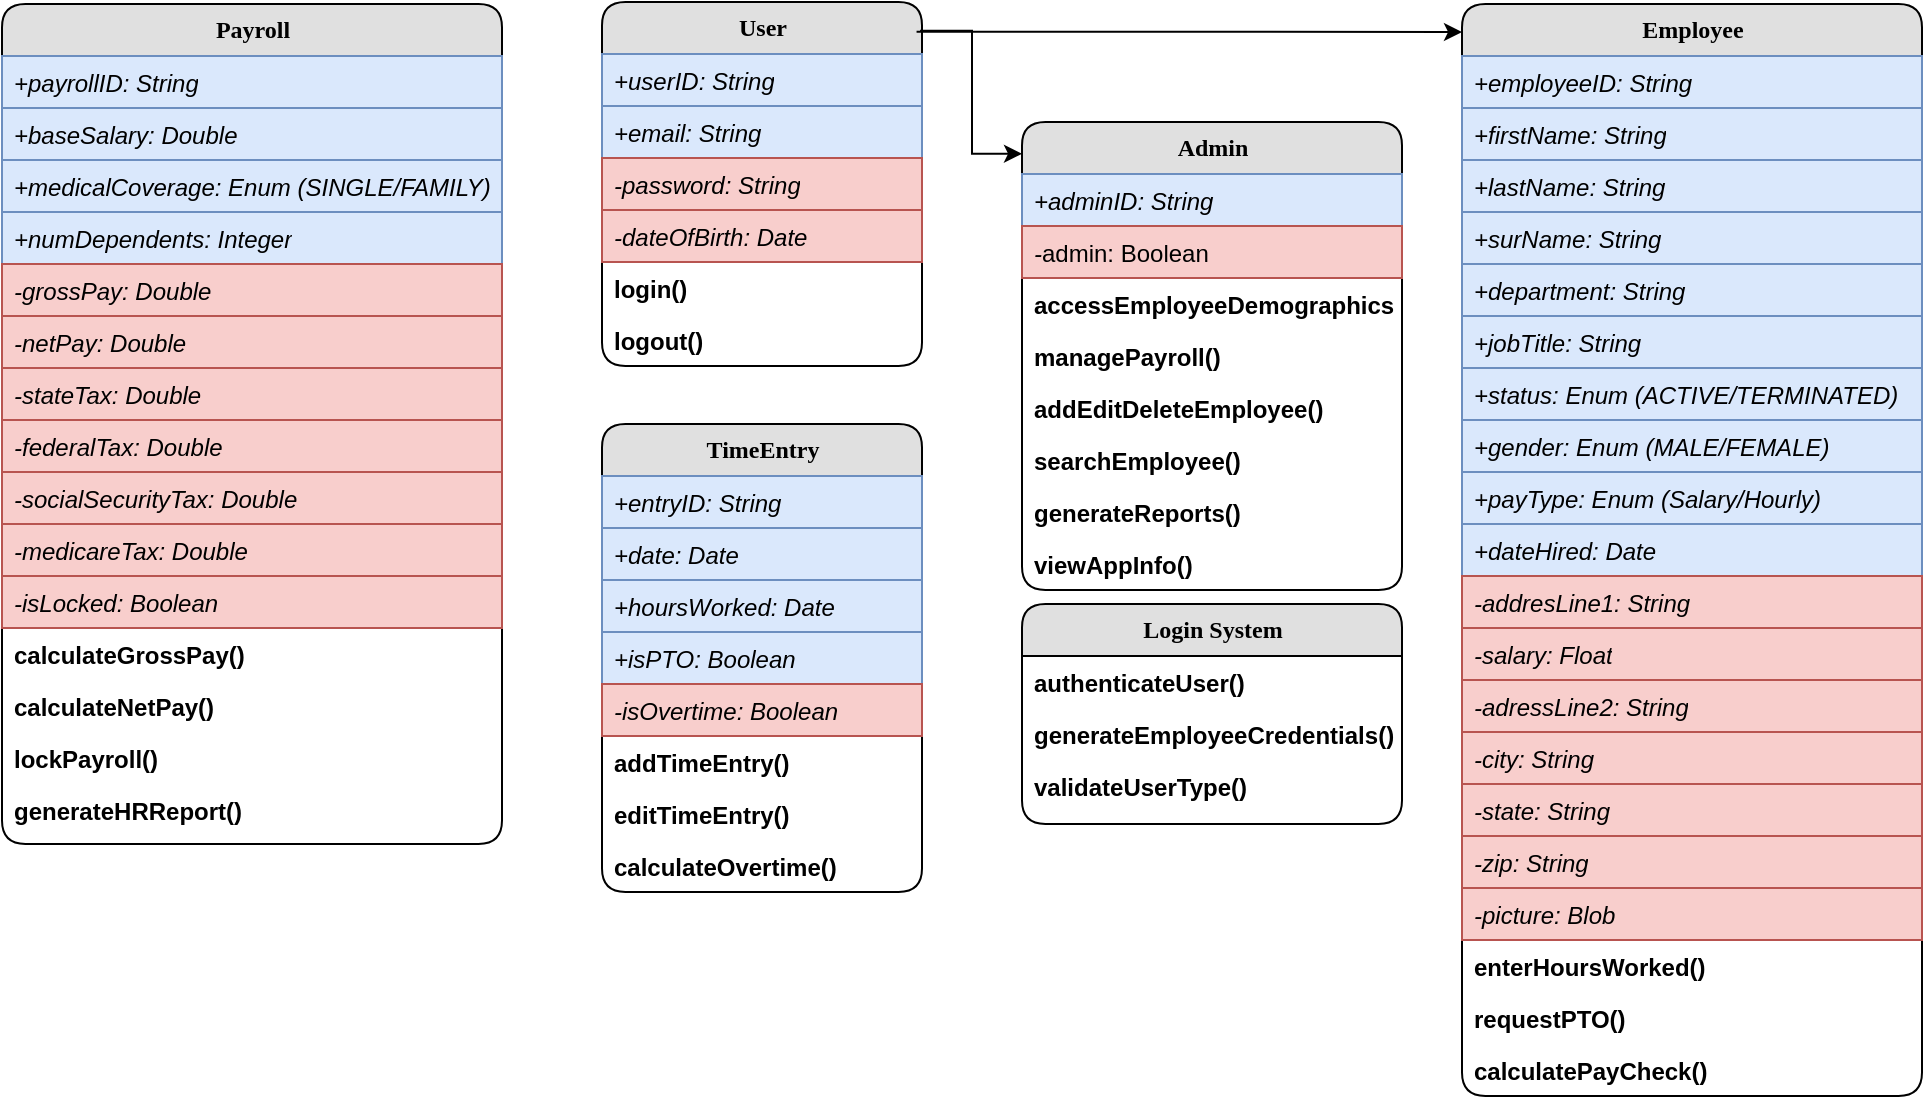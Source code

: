 <mxfile version="26.2.15">
  <diagram name="Page-1" id="b520641d-4fe3-3701-9064-5fc419738815">
    <mxGraphModel dx="2381" dy="660" grid="1" gridSize="10" guides="1" tooltips="1" connect="1" arrows="1" fold="1" page="1" pageScale="1" pageWidth="1100" pageHeight="850" background="none" math="0" shadow="0">
      <root>
        <mxCell id="0" />
        <mxCell id="1" parent="0" />
        <mxCell id="21ea969265ad0168-6" value="User" style="swimlane;html=1;fontStyle=1;childLayout=stackLayout;horizontal=1;startSize=26;fillColor=#e0e0e0;horizontalStack=0;resizeParent=1;resizeLast=0;collapsible=1;marginBottom=0;swimlaneFillColor=#ffffff;align=center;rounded=1;shadow=0;comic=0;labelBackgroundColor=none;strokeWidth=1;fontFamily=Verdana;fontSize=12;fontColor=#000000;" parent="1" vertex="1">
          <mxGeometry x="160" y="29" width="160" height="182" as="geometry" />
        </mxCell>
        <mxCell id="21ea969265ad0168-7" value="+userID: String" style="text;html=1;strokeColor=#6c8ebf;fillColor=#dae8fc;spacingLeft=4;spacingRight=4;whiteSpace=wrap;overflow=hidden;rotatable=0;points=[[0,0.5],[1,0.5]];portConstraint=eastwest;fontStyle=2;fontColor=#000000;" parent="21ea969265ad0168-6" vertex="1">
          <mxGeometry y="26" width="160" height="26" as="geometry" />
        </mxCell>
        <mxCell id="21ea969265ad0168-9" value="+email: String" style="text;html=1;strokeColor=#6c8ebf;fillColor=#dae8fc;spacingLeft=4;spacingRight=4;whiteSpace=wrap;overflow=hidden;rotatable=0;points=[[0,0.5],[1,0.5]];portConstraint=eastwest;fontStyle=2;fontColor=#000000;" parent="21ea969265ad0168-6" vertex="1">
          <mxGeometry y="52" width="160" height="26" as="geometry" />
        </mxCell>
        <mxCell id="21ea969265ad0168-8" value="-password: String" style="text;html=1;strokeColor=#b85450;fillColor=#f8cecc;spacingLeft=4;spacingRight=4;whiteSpace=wrap;overflow=hidden;rotatable=0;points=[[0,0.5],[1,0.5]];portConstraint=eastwest;fontStyle=2;fontColor=#000000;" parent="21ea969265ad0168-6" vertex="1">
          <mxGeometry y="78" width="160" height="26" as="geometry" />
        </mxCell>
        <mxCell id="rjfl3JfHMgW5dcPr067E-36" value="-dateOfBirth: Date" style="text;html=1;strokeColor=#b85450;fillColor=#f8cecc;spacingLeft=4;spacingRight=4;whiteSpace=wrap;overflow=hidden;rotatable=0;points=[[0,0.5],[1,0.5]];portConstraint=eastwest;fontStyle=2;fontColor=#000000;" parent="21ea969265ad0168-6" vertex="1">
          <mxGeometry y="104" width="160" height="26" as="geometry" />
        </mxCell>
        <mxCell id="rjfl3JfHMgW5dcPr067E-35" value="login()" style="text;html=1;strokeColor=none;fillColor=none;spacingLeft=4;spacingRight=4;whiteSpace=wrap;overflow=hidden;rotatable=0;points=[[0,0.5],[1,0.5]];portConstraint=eastwest;fontStyle=1;fontColor=#000000;" parent="21ea969265ad0168-6" vertex="1">
          <mxGeometry y="130" width="160" height="26" as="geometry" />
        </mxCell>
        <mxCell id="rjfl3JfHMgW5dcPr067E-34" value="logout()" style="text;html=1;strokeColor=none;fillColor=none;spacingLeft=4;spacingRight=4;whiteSpace=wrap;overflow=hidden;rotatable=0;points=[[0,0.5],[1,0.5]];portConstraint=eastwest;fontStyle=1;fontColor=#000000;" parent="21ea969265ad0168-6" vertex="1">
          <mxGeometry y="156" width="160" height="26" as="geometry" />
        </mxCell>
        <mxCell id="21ea969265ad0168-10" value="Admin" style="swimlane;html=1;fontStyle=1;childLayout=stackLayout;horizontal=1;startSize=26;fillColor=#e0e0e0;horizontalStack=0;resizeParent=1;resizeLast=0;collapsible=1;marginBottom=0;swimlaneFillColor=#ffffff;align=center;rounded=1;shadow=0;comic=0;labelBackgroundColor=none;strokeWidth=1;fontFamily=Verdana;fontSize=12;fontColor=#000000;" parent="1" vertex="1">
          <mxGeometry x="370" y="89" width="190" height="234" as="geometry" />
        </mxCell>
        <mxCell id="21ea969265ad0168-11" value="+adminID: String" style="text;html=1;strokeColor=#6c8ebf;fillColor=#dae8fc;spacingLeft=4;spacingRight=4;whiteSpace=wrap;overflow=hidden;rotatable=0;points=[[0,0.5],[1,0.5]];portConstraint=eastwest;fontStyle=2;fontColor=#000000;" parent="21ea969265ad0168-10" vertex="1">
          <mxGeometry y="26" width="190" height="26" as="geometry" />
        </mxCell>
        <mxCell id="rjfl3JfHMgW5dcPr067E-107" value="-&lt;span style=&quot;font-style: normal;&quot;&gt;admin: Boolean&lt;/span&gt;" style="text;html=1;strokeColor=#b85450;fillColor=#f8cecc;spacingLeft=4;spacingRight=4;whiteSpace=wrap;overflow=hidden;rotatable=0;points=[[0,0.5],[1,0.5]];portConstraint=eastwest;fontStyle=2;fontColor=#000000;" parent="21ea969265ad0168-10" vertex="1">
          <mxGeometry y="52" width="190" height="26" as="geometry" />
        </mxCell>
        <mxCell id="rjfl3JfHMgW5dcPr067E-38" value="accessEmployeeDemographics()" style="text;html=1;strokeColor=none;fillColor=none;spacingLeft=4;spacingRight=4;whiteSpace=wrap;overflow=hidden;rotatable=0;points=[[0,0.5],[1,0.5]];portConstraint=eastwest;fontStyle=1;fontColor=#000000;" parent="21ea969265ad0168-10" vertex="1">
          <mxGeometry y="78" width="190" height="26" as="geometry" />
        </mxCell>
        <mxCell id="rjfl3JfHMgW5dcPr067E-37" value="managePayroll()" style="text;html=1;strokeColor=none;fillColor=none;spacingLeft=4;spacingRight=4;whiteSpace=wrap;overflow=hidden;rotatable=0;points=[[0,0.5],[1,0.5]];portConstraint=eastwest;fontStyle=1;fontColor=#000000;" parent="21ea969265ad0168-10" vertex="1">
          <mxGeometry y="104" width="190" height="26" as="geometry" />
        </mxCell>
        <mxCell id="21ea969265ad0168-12" value="addEditDeleteEmployee()" style="text;html=1;strokeColor=none;fillColor=none;spacingLeft=4;spacingRight=4;whiteSpace=wrap;overflow=hidden;rotatable=0;points=[[0,0.5],[1,0.5]];portConstraint=eastwest;fontStyle=1;fontColor=#000000;" parent="21ea969265ad0168-10" vertex="1">
          <mxGeometry y="130" width="190" height="26" as="geometry" />
        </mxCell>
        <mxCell id="21ea969265ad0168-52" value="searchEmployee()" style="text;html=1;strokeColor=none;fillColor=none;spacingLeft=4;spacingRight=4;whiteSpace=wrap;overflow=hidden;rotatable=0;points=[[0,0.5],[1,0.5]];portConstraint=eastwest;fontStyle=1;fontColor=#000000;" parent="21ea969265ad0168-10" vertex="1">
          <mxGeometry y="156" width="190" height="26" as="geometry" />
        </mxCell>
        <mxCell id="21ea969265ad0168-13" value="generateReports()" style="text;html=1;strokeColor=none;fillColor=none;spacingLeft=4;spacingRight=4;whiteSpace=wrap;overflow=hidden;rotatable=0;points=[[0,0.5],[1,0.5]];portConstraint=eastwest;fontStyle=1;fontColor=#000000;" parent="21ea969265ad0168-10" vertex="1">
          <mxGeometry y="182" width="190" height="26" as="geometry" />
        </mxCell>
        <mxCell id="rjfl3JfHMgW5dcPr067E-46" value="viewAppInfo()" style="text;html=1;strokeColor=none;fillColor=none;spacingLeft=4;spacingRight=4;whiteSpace=wrap;overflow=hidden;rotatable=0;points=[[0,0.5],[1,0.5]];portConstraint=eastwest;fontStyle=1;fontColor=#000000;" parent="21ea969265ad0168-10" vertex="1">
          <mxGeometry y="208" width="190" height="26" as="geometry" />
        </mxCell>
        <mxCell id="21ea969265ad0168-14" value="Payroll" style="swimlane;html=1;fontStyle=1;childLayout=stackLayout;horizontal=1;startSize=26;fillColor=#e0e0e0;horizontalStack=0;resizeParent=1;resizeLast=0;collapsible=1;marginBottom=0;swimlaneFillColor=#ffffff;align=center;rounded=1;shadow=0;comic=0;labelBackgroundColor=none;strokeWidth=1;fontFamily=Verdana;fontSize=12;fontColor=#000000;" parent="1" vertex="1">
          <mxGeometry x="-140" y="30" width="250" height="420" as="geometry" />
        </mxCell>
        <mxCell id="21ea969265ad0168-15" value="+payrollID: String" style="text;html=1;strokeColor=#6c8ebf;fillColor=#dae8fc;spacingLeft=4;spacingRight=4;whiteSpace=wrap;overflow=hidden;rotatable=0;points=[[0,0.5],[1,0.5]];portConstraint=eastwest;fontStyle=2;fontColor=#000000;" parent="21ea969265ad0168-14" vertex="1">
          <mxGeometry y="26" width="250" height="26" as="geometry" />
        </mxCell>
        <mxCell id="21ea969265ad0168-16" value="+baseSalary: Double" style="text;html=1;strokeColor=#6c8ebf;fillColor=#dae8fc;spacingLeft=4;spacingRight=4;whiteSpace=wrap;overflow=hidden;rotatable=0;points=[[0,0.5],[1,0.5]];portConstraint=eastwest;fontStyle=2;fontColor=#000000;" parent="21ea969265ad0168-14" vertex="1">
          <mxGeometry y="52" width="250" height="26" as="geometry" />
        </mxCell>
        <mxCell id="21ea969265ad0168-17" value="+medicalCoverage: Enum (SINGLE/FAMILY)" style="text;html=1;strokeColor=#6c8ebf;fillColor=#dae8fc;spacingLeft=4;spacingRight=4;whiteSpace=wrap;overflow=hidden;rotatable=0;points=[[0,0.5],[1,0.5]];portConstraint=eastwest;fontStyle=2;fontColor=#000000;" parent="21ea969265ad0168-14" vertex="1">
          <mxGeometry y="78" width="250" height="26" as="geometry" />
        </mxCell>
        <mxCell id="rjfl3JfHMgW5dcPr067E-61" value="+numDependents: Integer" style="text;html=1;strokeColor=#6c8ebf;fillColor=#dae8fc;spacingLeft=4;spacingRight=4;whiteSpace=wrap;overflow=hidden;rotatable=0;points=[[0,0.5],[1,0.5]];portConstraint=eastwest;fontStyle=2;fontColor=#000000;" parent="21ea969265ad0168-14" vertex="1">
          <mxGeometry y="104" width="250" height="26" as="geometry" />
        </mxCell>
        <mxCell id="rjfl3JfHMgW5dcPr067E-62" value="-grossPay: Double" style="text;html=1;strokeColor=#b85450;fillColor=#f8cecc;spacingLeft=4;spacingRight=4;whiteSpace=wrap;overflow=hidden;rotatable=0;points=[[0,0.5],[1,0.5]];portConstraint=eastwest;fontStyle=2;fontColor=#000000;" parent="21ea969265ad0168-14" vertex="1">
          <mxGeometry y="130" width="250" height="26" as="geometry" />
        </mxCell>
        <mxCell id="rjfl3JfHMgW5dcPr067E-63" value="-netPay: Double" style="text;html=1;strokeColor=#b85450;fillColor=#f8cecc;spacingLeft=4;spacingRight=4;whiteSpace=wrap;overflow=hidden;rotatable=0;points=[[0,0.5],[1,0.5]];portConstraint=eastwest;fontStyle=2;fontColor=#000000;" parent="21ea969265ad0168-14" vertex="1">
          <mxGeometry y="156" width="250" height="26" as="geometry" />
        </mxCell>
        <mxCell id="rjfl3JfHMgW5dcPr067E-64" value="-stateTax: Double" style="text;html=1;strokeColor=#b85450;fillColor=#f8cecc;spacingLeft=4;spacingRight=4;whiteSpace=wrap;overflow=hidden;rotatable=0;points=[[0,0.5],[1,0.5]];portConstraint=eastwest;fontStyle=2;fontColor=#000000;" parent="21ea969265ad0168-14" vertex="1">
          <mxGeometry y="182" width="250" height="26" as="geometry" />
        </mxCell>
        <mxCell id="rjfl3JfHMgW5dcPr067E-65" value="-federalTax: Double" style="text;html=1;strokeColor=#b85450;fillColor=#f8cecc;spacingLeft=4;spacingRight=4;whiteSpace=wrap;overflow=hidden;rotatable=0;points=[[0,0.5],[1,0.5]];portConstraint=eastwest;fontStyle=2;fontColor=#000000;" parent="21ea969265ad0168-14" vertex="1">
          <mxGeometry y="208" width="250" height="26" as="geometry" />
        </mxCell>
        <mxCell id="rjfl3JfHMgW5dcPr067E-66" value="-socialSecurityTax: Double" style="text;html=1;strokeColor=#b85450;fillColor=#f8cecc;spacingLeft=4;spacingRight=4;whiteSpace=wrap;overflow=hidden;rotatable=0;points=[[0,0.5],[1,0.5]];portConstraint=eastwest;fontStyle=2;fontColor=#000000;" parent="21ea969265ad0168-14" vertex="1">
          <mxGeometry y="234" width="250" height="26" as="geometry" />
        </mxCell>
        <mxCell id="rjfl3JfHMgW5dcPr067E-67" value="-medicareTax: Double" style="text;html=1;strokeColor=#b85450;fillColor=#f8cecc;spacingLeft=4;spacingRight=4;whiteSpace=wrap;overflow=hidden;rotatable=0;points=[[0,0.5],[1,0.5]];portConstraint=eastwest;fontStyle=2;fontColor=#000000;" parent="21ea969265ad0168-14" vertex="1">
          <mxGeometry y="260" width="250" height="26" as="geometry" />
        </mxCell>
        <mxCell id="rjfl3JfHMgW5dcPr067E-68" value="-isLocked: Boolean" style="text;html=1;strokeColor=#b85450;fillColor=#f8cecc;spacingLeft=4;spacingRight=4;whiteSpace=wrap;overflow=hidden;rotatable=0;points=[[0,0.5],[1,0.5]];portConstraint=eastwest;fontStyle=2;fontColor=#000000;" parent="21ea969265ad0168-14" vertex="1">
          <mxGeometry y="286" width="250" height="26" as="geometry" />
        </mxCell>
        <mxCell id="rjfl3JfHMgW5dcPr067E-69" value="calculateGrossPay()" style="text;html=1;strokeColor=none;fillColor=none;spacingLeft=4;spacingRight=4;whiteSpace=wrap;overflow=hidden;rotatable=0;points=[[0,0.5],[1,0.5]];portConstraint=eastwest;fontStyle=1;fontColor=#000000;" parent="21ea969265ad0168-14" vertex="1">
          <mxGeometry y="312" width="250" height="26" as="geometry" />
        </mxCell>
        <mxCell id="rjfl3JfHMgW5dcPr067E-70" value="calculateNetPay()" style="text;html=1;strokeColor=none;fillColor=none;spacingLeft=4;spacingRight=4;whiteSpace=wrap;overflow=hidden;rotatable=0;points=[[0,0.5],[1,0.5]];portConstraint=eastwest;fontStyle=1;fontColor=#000000;" parent="21ea969265ad0168-14" vertex="1">
          <mxGeometry y="338" width="250" height="26" as="geometry" />
        </mxCell>
        <mxCell id="rjfl3JfHMgW5dcPr067E-71" value="lockPayroll()" style="text;html=1;strokeColor=none;fillColor=none;spacingLeft=4;spacingRight=4;whiteSpace=wrap;overflow=hidden;rotatable=0;points=[[0,0.5],[1,0.5]];portConstraint=eastwest;fontStyle=1;fontColor=#000000;" parent="21ea969265ad0168-14" vertex="1">
          <mxGeometry y="364" width="250" height="26" as="geometry" />
        </mxCell>
        <mxCell id="rjfl3JfHMgW5dcPr067E-72" value="generateHRReport()" style="text;html=1;strokeColor=none;fillColor=none;spacingLeft=4;spacingRight=4;whiteSpace=wrap;overflow=hidden;rotatable=0;points=[[0,0.5],[1,0.5]];portConstraint=eastwest;fontStyle=1;fontColor=#000000;" parent="21ea969265ad0168-14" vertex="1">
          <mxGeometry y="390" width="250" height="26" as="geometry" />
        </mxCell>
        <mxCell id="21ea969265ad0168-18" value="TimeEntry" style="swimlane;html=1;fontStyle=1;childLayout=stackLayout;horizontal=1;startSize=26;fillColor=#e0e0e0;horizontalStack=0;resizeParent=1;resizeLast=0;collapsible=1;marginBottom=0;swimlaneFillColor=#ffffff;align=center;rounded=1;shadow=0;comic=0;labelBackgroundColor=none;strokeWidth=1;fontFamily=Verdana;fontSize=12;fontColor=#000000;" parent="1" vertex="1">
          <mxGeometry x="160" y="240" width="160" height="234" as="geometry" />
        </mxCell>
        <mxCell id="21ea969265ad0168-19" value="+entryID: String" style="text;html=1;strokeColor=#6c8ebf;fillColor=#dae8fc;spacingLeft=4;spacingRight=4;whiteSpace=wrap;overflow=hidden;rotatable=0;points=[[0,0.5],[1,0.5]];portConstraint=eastwest;fontStyle=2;fontColor=#000000;" parent="21ea969265ad0168-18" vertex="1">
          <mxGeometry y="26" width="160" height="26" as="geometry" />
        </mxCell>
        <mxCell id="21ea969265ad0168-20" value="+date: Date" style="text;html=1;strokeColor=#6c8ebf;fillColor=#dae8fc;spacingLeft=4;spacingRight=4;whiteSpace=wrap;overflow=hidden;rotatable=0;points=[[0,0.5],[1,0.5]];portConstraint=eastwest;fontStyle=2;fontColor=#000000;" parent="21ea969265ad0168-18" vertex="1">
          <mxGeometry y="52" width="160" height="26" as="geometry" />
        </mxCell>
        <mxCell id="21ea969265ad0168-51" value="+hoursWorked: Date" style="text;html=1;strokeColor=#6c8ebf;fillColor=#dae8fc;spacingLeft=4;spacingRight=4;whiteSpace=wrap;overflow=hidden;rotatable=0;points=[[0,0.5],[1,0.5]];portConstraint=eastwest;fontStyle=2;fontColor=#000000;" parent="21ea969265ad0168-18" vertex="1">
          <mxGeometry y="78" width="160" height="26" as="geometry" />
        </mxCell>
        <mxCell id="rjfl3JfHMgW5dcPr067E-94" value="+isPTO: Boolean" style="text;html=1;strokeColor=#6c8ebf;fillColor=#dae8fc;spacingLeft=4;spacingRight=4;whiteSpace=wrap;overflow=hidden;rotatable=0;points=[[0,0.5],[1,0.5]];portConstraint=eastwest;fontStyle=2;fontColor=#000000;" parent="21ea969265ad0168-18" vertex="1">
          <mxGeometry y="104" width="160" height="26" as="geometry" />
        </mxCell>
        <mxCell id="21ea969265ad0168-21" value="-isOvertime: Boolean" style="text;html=1;strokeColor=#b85450;fillColor=#f8cecc;spacingLeft=4;spacingRight=4;whiteSpace=wrap;overflow=hidden;rotatable=0;points=[[0,0.5],[1,0.5]];portConstraint=eastwest;fontStyle=2;fontColor=#000000;" parent="21ea969265ad0168-18" vertex="1">
          <mxGeometry y="130" width="160" height="26" as="geometry" />
        </mxCell>
        <mxCell id="rjfl3JfHMgW5dcPr067E-95" value="addTimeEntry()" style="text;html=1;strokeColor=none;fillColor=none;spacingLeft=4;spacingRight=4;whiteSpace=wrap;overflow=hidden;rotatable=0;points=[[0,0.5],[1,0.5]];portConstraint=eastwest;fontStyle=1;fontColor=#000000;" parent="21ea969265ad0168-18" vertex="1">
          <mxGeometry y="156" width="160" height="26" as="geometry" />
        </mxCell>
        <mxCell id="rjfl3JfHMgW5dcPr067E-96" value="editTimeEntry()" style="text;html=1;strokeColor=none;fillColor=none;spacingLeft=4;spacingRight=4;whiteSpace=wrap;overflow=hidden;rotatable=0;points=[[0,0.5],[1,0.5]];portConstraint=eastwest;fontStyle=1;fontColor=#000000;" parent="21ea969265ad0168-18" vertex="1">
          <mxGeometry y="182" width="160" height="26" as="geometry" />
        </mxCell>
        <mxCell id="rjfl3JfHMgW5dcPr067E-98" value="calculateOvertime()" style="text;html=1;strokeColor=none;fillColor=none;spacingLeft=4;spacingRight=4;whiteSpace=wrap;overflow=hidden;rotatable=0;points=[[0,0.5],[1,0.5]];portConstraint=eastwest;fontStyle=1;fontColor=#000000;" parent="21ea969265ad0168-18" vertex="1">
          <mxGeometry y="208" width="160" height="26" as="geometry" />
        </mxCell>
        <mxCell id="21ea969265ad0168-26" value="Login System" style="swimlane;html=1;fontStyle=1;childLayout=stackLayout;horizontal=1;startSize=26;fillColor=#e0e0e0;horizontalStack=0;resizeParent=1;resizeLast=0;collapsible=1;marginBottom=0;swimlaneFillColor=#ffffff;align=center;rounded=1;shadow=0;comic=0;labelBackgroundColor=none;strokeWidth=1;fontFamily=Verdana;fontSize=12;fontColor=#000000;" parent="1" vertex="1">
          <mxGeometry x="370" y="330" width="190" height="110" as="geometry" />
        </mxCell>
        <mxCell id="21ea969265ad0168-27" value="authenticateUser()" style="text;html=1;strokeColor=none;fillColor=none;spacingLeft=4;spacingRight=4;whiteSpace=wrap;overflow=hidden;rotatable=0;points=[[0,0.5],[1,0.5]];portConstraint=eastwest;fontStyle=1;fontColor=#000000;" parent="21ea969265ad0168-26" vertex="1">
          <mxGeometry y="26" width="190" height="26" as="geometry" />
        </mxCell>
        <mxCell id="21ea969265ad0168-28" value="generateEmployeeCredentials()" style="text;html=1;strokeColor=none;fillColor=none;spacingLeft=4;spacingRight=4;whiteSpace=wrap;overflow=hidden;rotatable=0;points=[[0,0.5],[1,0.5]];portConstraint=eastwest;fontStyle=1;fontColor=#000000;" parent="21ea969265ad0168-26" vertex="1">
          <mxGeometry y="52" width="190" height="26" as="geometry" />
        </mxCell>
        <mxCell id="21ea969265ad0168-29" value="validateUserType()" style="text;html=1;strokeColor=none;fillColor=none;spacingLeft=4;spacingRight=4;whiteSpace=wrap;overflow=hidden;rotatable=0;points=[[0,0.5],[1,0.5]];portConstraint=eastwest;fontStyle=1;fontColor=#000000;" parent="21ea969265ad0168-26" vertex="1">
          <mxGeometry y="78" width="190" height="26" as="geometry" />
        </mxCell>
        <mxCell id="rjfl3JfHMgW5dcPr067E-39" value="Employee" style="swimlane;html=1;fontStyle=1;childLayout=stackLayout;horizontal=1;startSize=26;fillColor=#e0e0e0;horizontalStack=0;resizeParent=1;resizeLast=0;collapsible=1;marginBottom=0;swimlaneFillColor=#ffffff;align=center;rounded=1;shadow=0;comic=0;labelBackgroundColor=none;strokeWidth=1;fontFamily=Verdana;fontSize=12;fontColor=#000000;" parent="1" vertex="1">
          <mxGeometry x="590" y="30" width="230" height="546" as="geometry" />
        </mxCell>
        <mxCell id="rjfl3JfHMgW5dcPr067E-40" value="+employeeID: String" style="text;html=1;strokeColor=#6c8ebf;fillColor=#dae8fc;spacingLeft=4;spacingRight=4;whiteSpace=wrap;overflow=hidden;rotatable=0;points=[[0,0.5],[1,0.5]];portConstraint=eastwest;fontStyle=2;fontColor=#000000;" parent="rjfl3JfHMgW5dcPr067E-39" vertex="1">
          <mxGeometry y="26" width="230" height="26" as="geometry" />
        </mxCell>
        <mxCell id="rjfl3JfHMgW5dcPr067E-41" value="+firstName: String" style="text;html=1;strokeColor=#6c8ebf;fillColor=#dae8fc;spacingLeft=4;spacingRight=4;whiteSpace=wrap;overflow=hidden;rotatable=0;points=[[0,0.5],[1,0.5]];portConstraint=eastwest;fontStyle=2;fontColor=#000000;" parent="rjfl3JfHMgW5dcPr067E-39" vertex="1">
          <mxGeometry y="52" width="230" height="26" as="geometry" />
        </mxCell>
        <mxCell id="rjfl3JfHMgW5dcPr067E-42" value="+lastName: String" style="text;html=1;strokeColor=#6c8ebf;fillColor=#dae8fc;spacingLeft=4;spacingRight=4;whiteSpace=wrap;overflow=hidden;rotatable=0;points=[[0,0.5],[1,0.5]];portConstraint=eastwest;fontStyle=2;fontColor=#000000;" parent="rjfl3JfHMgW5dcPr067E-39" vertex="1">
          <mxGeometry y="78" width="230" height="26" as="geometry" />
        </mxCell>
        <mxCell id="rjfl3JfHMgW5dcPr067E-43" value="+surName: String" style="text;html=1;strokeColor=#6c8ebf;fillColor=#dae8fc;spacingLeft=4;spacingRight=4;whiteSpace=wrap;overflow=hidden;rotatable=0;points=[[0,0.5],[1,0.5]];portConstraint=eastwest;fontStyle=2;fontColor=#000000;" parent="rjfl3JfHMgW5dcPr067E-39" vertex="1">
          <mxGeometry y="104" width="230" height="26" as="geometry" />
        </mxCell>
        <mxCell id="rjfl3JfHMgW5dcPr067E-44" value="+department: String" style="text;html=1;strokeColor=#6c8ebf;fillColor=#dae8fc;spacingLeft=4;spacingRight=4;whiteSpace=wrap;overflow=hidden;rotatable=0;points=[[0,0.5],[1,0.5]];portConstraint=eastwest;fontStyle=2;fontColor=#000000;" parent="rjfl3JfHMgW5dcPr067E-39" vertex="1">
          <mxGeometry y="130" width="230" height="26" as="geometry" />
        </mxCell>
        <mxCell id="rjfl3JfHMgW5dcPr067E-45" value="+jobTitle: String" style="text;html=1;strokeColor=#6c8ebf;fillColor=#dae8fc;spacingLeft=4;spacingRight=4;whiteSpace=wrap;overflow=hidden;rotatable=0;points=[[0,0.5],[1,0.5]];portConstraint=eastwest;fontStyle=2;fontColor=#000000;" parent="rjfl3JfHMgW5dcPr067E-39" vertex="1">
          <mxGeometry y="156" width="230" height="26" as="geometry" />
        </mxCell>
        <mxCell id="rjfl3JfHMgW5dcPr067E-48" value="+status: Enum (ACTIVE/TERMINATED)" style="text;html=1;strokeColor=#6c8ebf;fillColor=#dae8fc;spacingLeft=4;spacingRight=4;whiteSpace=wrap;overflow=hidden;rotatable=0;points=[[0,0.5],[1,0.5]];portConstraint=eastwest;fontStyle=2;fontColor=#000000;" parent="rjfl3JfHMgW5dcPr067E-39" vertex="1">
          <mxGeometry y="182" width="230" height="26" as="geometry" />
        </mxCell>
        <mxCell id="rjfl3JfHMgW5dcPr067E-49" value="+gender: Enum (MALE/FEMALE)" style="text;html=1;strokeColor=#6c8ebf;fillColor=#dae8fc;spacingLeft=4;spacingRight=4;whiteSpace=wrap;overflow=hidden;rotatable=0;points=[[0,0.5],[1,0.5]];portConstraint=eastwest;fontStyle=2;fontColor=#000000;" parent="rjfl3JfHMgW5dcPr067E-39" vertex="1">
          <mxGeometry y="208" width="230" height="26" as="geometry" />
        </mxCell>
        <mxCell id="rjfl3JfHMgW5dcPr067E-50" value="+payType: Enum (Salary/Hourly)" style="text;html=1;strokeColor=#6c8ebf;fillColor=#dae8fc;spacingLeft=4;spacingRight=4;whiteSpace=wrap;overflow=hidden;rotatable=0;points=[[0,0.5],[1,0.5]];portConstraint=eastwest;fontStyle=2;fontColor=#000000;" parent="rjfl3JfHMgW5dcPr067E-39" vertex="1">
          <mxGeometry y="234" width="230" height="26" as="geometry" />
        </mxCell>
        <mxCell id="rjfl3JfHMgW5dcPr067E-56" value="+dateHired: Date" style="text;html=1;strokeColor=#6c8ebf;fillColor=#dae8fc;spacingLeft=4;spacingRight=4;whiteSpace=wrap;overflow=hidden;rotatable=0;points=[[0,0.5],[1,0.5]];portConstraint=eastwest;fontStyle=2;fontColor=#000000;" parent="rjfl3JfHMgW5dcPr067E-39" vertex="1">
          <mxGeometry y="260" width="230" height="26" as="geometry" />
        </mxCell>
        <mxCell id="rjfl3JfHMgW5dcPr067E-51" value="-addresLine1: String" style="text;html=1;strokeColor=#b85450;fillColor=#f8cecc;spacingLeft=4;spacingRight=4;whiteSpace=wrap;overflow=hidden;rotatable=0;points=[[0,0.5],[1,0.5]];portConstraint=eastwest;fontStyle=2;fontColor=#000000;" parent="rjfl3JfHMgW5dcPr067E-39" vertex="1">
          <mxGeometry y="286" width="230" height="26" as="geometry" />
        </mxCell>
        <mxCell id="rjfl3JfHMgW5dcPr067E-108" value="-salary: Float" style="text;html=1;strokeColor=#b85450;fillColor=#f8cecc;spacingLeft=4;spacingRight=4;whiteSpace=wrap;overflow=hidden;rotatable=0;points=[[0,0.5],[1,0.5]];portConstraint=eastwest;fontStyle=2;fontColor=#000000;" parent="rjfl3JfHMgW5dcPr067E-39" vertex="1">
          <mxGeometry y="312" width="230" height="26" as="geometry" />
        </mxCell>
        <mxCell id="rjfl3JfHMgW5dcPr067E-52" value="-adressLine2: String" style="text;html=1;strokeColor=#b85450;fillColor=#f8cecc;spacingLeft=4;spacingRight=4;whiteSpace=wrap;overflow=hidden;rotatable=0;points=[[0,0.5],[1,0.5]];portConstraint=eastwest;fontStyle=2;fontColor=#000000;" parent="rjfl3JfHMgW5dcPr067E-39" vertex="1">
          <mxGeometry y="338" width="230" height="26" as="geometry" />
        </mxCell>
        <mxCell id="rjfl3JfHMgW5dcPr067E-53" value="-city: String" style="text;html=1;strokeColor=#b85450;fillColor=#f8cecc;spacingLeft=4;spacingRight=4;whiteSpace=wrap;overflow=hidden;rotatable=0;points=[[0,0.5],[1,0.5]];portConstraint=eastwest;fontStyle=2;fontColor=#000000;" parent="rjfl3JfHMgW5dcPr067E-39" vertex="1">
          <mxGeometry y="364" width="230" height="26" as="geometry" />
        </mxCell>
        <mxCell id="rjfl3JfHMgW5dcPr067E-54" value="-state: String" style="text;html=1;strokeColor=#b85450;fillColor=#f8cecc;spacingLeft=4;spacingRight=4;whiteSpace=wrap;overflow=hidden;rotatable=0;points=[[0,0.5],[1,0.5]];portConstraint=eastwest;fontStyle=2;fontColor=#000000;" parent="rjfl3JfHMgW5dcPr067E-39" vertex="1">
          <mxGeometry y="390" width="230" height="26" as="geometry" />
        </mxCell>
        <mxCell id="rjfl3JfHMgW5dcPr067E-55" value="-zip: String" style="text;html=1;strokeColor=#b85450;fillColor=#f8cecc;spacingLeft=4;spacingRight=4;whiteSpace=wrap;overflow=hidden;rotatable=0;points=[[0,0.5],[1,0.5]];portConstraint=eastwest;fontStyle=2;fontColor=#000000;" parent="rjfl3JfHMgW5dcPr067E-39" vertex="1">
          <mxGeometry y="416" width="230" height="26" as="geometry" />
        </mxCell>
        <mxCell id="rjfl3JfHMgW5dcPr067E-109" value="-picture: Blob" style="text;html=1;strokeColor=#b85450;fillColor=#f8cecc;spacingLeft=4;spacingRight=4;whiteSpace=wrap;overflow=hidden;rotatable=0;points=[[0,0.5],[1,0.5]];portConstraint=eastwest;fontStyle=2;fontColor=#000000;" parent="rjfl3JfHMgW5dcPr067E-39" vertex="1">
          <mxGeometry y="442" width="230" height="26" as="geometry" />
        </mxCell>
        <mxCell id="rjfl3JfHMgW5dcPr067E-57" value="enterHoursWorked()" style="text;html=1;strokeColor=none;fillColor=none;spacingLeft=4;spacingRight=4;whiteSpace=wrap;overflow=hidden;rotatable=0;points=[[0,0.5],[1,0.5]];portConstraint=eastwest;fontStyle=1;fontColor=#000000;" parent="rjfl3JfHMgW5dcPr067E-39" vertex="1">
          <mxGeometry y="468" width="230" height="26" as="geometry" />
        </mxCell>
        <mxCell id="rjfl3JfHMgW5dcPr067E-58" value="requestPTO()" style="text;html=1;strokeColor=none;fillColor=none;spacingLeft=4;spacingRight=4;whiteSpace=wrap;overflow=hidden;rotatable=0;points=[[0,0.5],[1,0.5]];portConstraint=eastwest;fontStyle=1;fontColor=#000000;" parent="rjfl3JfHMgW5dcPr067E-39" vertex="1">
          <mxGeometry y="494" width="230" height="26" as="geometry" />
        </mxCell>
        <mxCell id="rjfl3JfHMgW5dcPr067E-59" value="calculatePayCheck()" style="text;html=1;strokeColor=none;fillColor=none;spacingLeft=4;spacingRight=4;whiteSpace=wrap;overflow=hidden;rotatable=0;points=[[0,0.5],[1,0.5]];portConstraint=eastwest;fontStyle=1;fontColor=#000000;" parent="rjfl3JfHMgW5dcPr067E-39" vertex="1">
          <mxGeometry y="520" width="230" height="26" as="geometry" />
        </mxCell>
        <mxCell id="rjfl3JfHMgW5dcPr067E-105" style="edgeStyle=orthogonalEdgeStyle;rounded=0;orthogonalLoop=1;jettySize=auto;html=1;entryX=0;entryY=0.068;entryDx=0;entryDy=0;entryPerimeter=0;exitX=0.994;exitY=0.079;exitDx=0;exitDy=0;exitPerimeter=0;fontColor=#000000;" parent="1" source="21ea969265ad0168-6" target="21ea969265ad0168-10" edge="1">
          <mxGeometry relative="1" as="geometry" />
        </mxCell>
        <mxCell id="rjfl3JfHMgW5dcPr067E-106" style="edgeStyle=orthogonalEdgeStyle;rounded=0;orthogonalLoop=1;jettySize=auto;html=1;exitX=0.983;exitY=0.082;exitDx=0;exitDy=0;exitPerimeter=0;fontColor=#000000;" parent="1" source="21ea969265ad0168-6" edge="1">
          <mxGeometry relative="1" as="geometry">
            <mxPoint x="590" y="44" as="targetPoint" />
          </mxGeometry>
        </mxCell>
      </root>
    </mxGraphModel>
  </diagram>
</mxfile>
